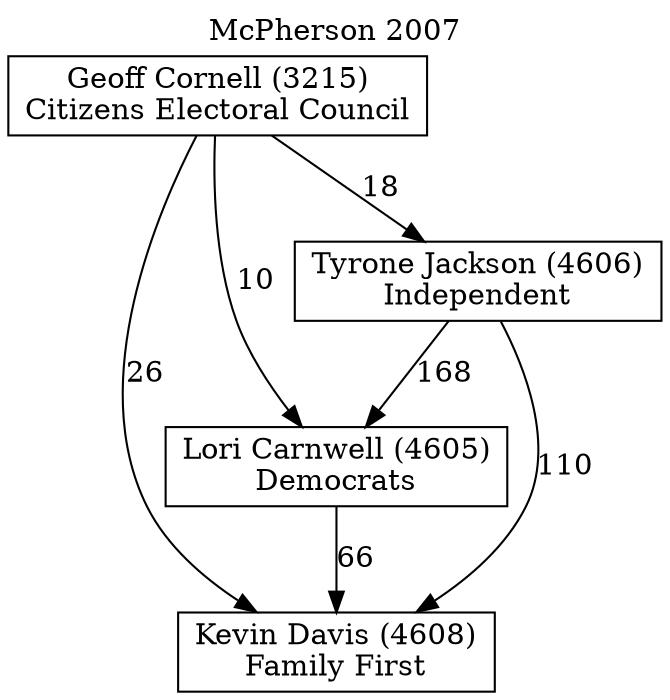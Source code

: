 // House preference flow
digraph "Kevin Davis (4608)_McPherson_2007" {
	graph [label="McPherson 2007" labelloc=t mclimit=2]
	node [shape=box]
	"Kevin Davis (4608)" [label="Kevin Davis (4608)
Family First"]
	"Lori Carnwell (4605)" [label="Lori Carnwell (4605)
Democrats"]
	"Tyrone Jackson (4606)" [label="Tyrone Jackson (4606)
Independent"]
	"Geoff Cornell (3215)" [label="Geoff Cornell (3215)
Citizens Electoral Council"]
	"Lori Carnwell (4605)" -> "Kevin Davis (4608)" [label=66]
	"Tyrone Jackson (4606)" -> "Lori Carnwell (4605)" [label=168]
	"Geoff Cornell (3215)" -> "Tyrone Jackson (4606)" [label=18]
	"Tyrone Jackson (4606)" -> "Kevin Davis (4608)" [label=110]
	"Geoff Cornell (3215)" -> "Kevin Davis (4608)" [label=26]
	"Geoff Cornell (3215)" -> "Lori Carnwell (4605)" [label=10]
}

